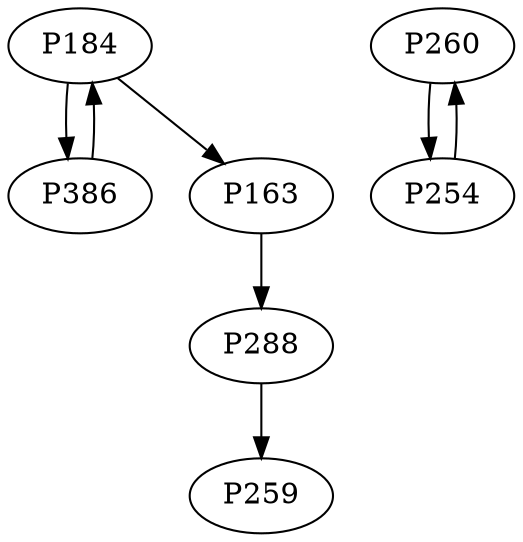 digraph {
	P288 -> P259
	P260 -> P254
	P184 -> P386
	P184 -> P163
	P254 -> P260
	P163 -> P288
	P386 -> P184
}
